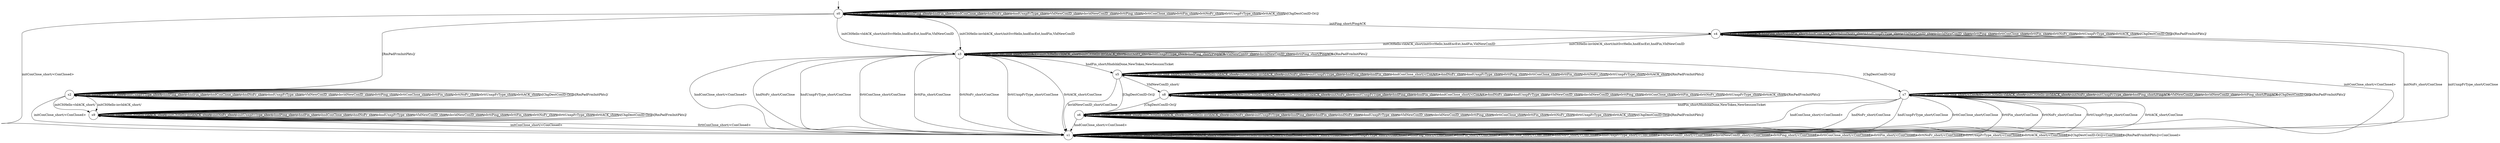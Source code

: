 digraph g {

s0 [shape="circle" label="s0"];
s1 [shape="circle" label="s1"];
s2 [shape="circle" label="s2"];
s3 [shape="circle" label="s3"];
s4 [shape="circle" label="s4"];
s5 [shape="circle" label="s5"];
s6 [shape="circle" label="s6"];
s7 [shape="circle" label="s7"];
s8 [shape="circle" label="s8"];
s9 [shape="circle" label="s9"];
s0 -> s4 [label="initPing_short/PingACK "];
s0 -> s1 [label="initConClose_short/<ConClosed> "];
s0 -> s3 [label="initCltHello-vldACK_short/initSvrHello,hndEncExt,hndFin,VldNewConID "];
s0 -> s3 [label="initCltHello-invldACK_short/initSvrHello,hndEncExt,hndFin,VldNewConID "];
s0 -> s0 [label="initNoFr_short/ "];
s0 -> s0 [label="initUnxpFrType_short/ "];
s0 -> s0 [label="hndPing_short/ "];
s0 -> s0 [label="hndFin_short/ "];
s0 -> s0 [label="hndConClose_short/ "];
s0 -> s0 [label="hndNoFr_short/ "];
s0 -> s0 [label="hndUnxpFrType_short/ "];
s0 -> s0 [label="VldNewConID_short/ "];
s0 -> s0 [label="InvldNewConID_short/ "];
s0 -> s0 [label="0rttPing_short/ "];
s0 -> s0 [label="0rttConClose_short/ "];
s0 -> s0 [label="0rttFin_short/ "];
s0 -> s0 [label="0rttNoFr_short/ "];
s0 -> s0 [label="0rttUnxpFrType_short/ "];
s0 -> s0 [label="0rttACK_short/ "];
s0 -> s0 [label="[ChgDestConID-Ori]/ "];
s0 -> s2 [label="[RmPadFrmInitPkts]/ "];
s1 -> s1 [label="initPing_short/<ConClosed> "];
s1 -> s1 [label="initConClose_short/<ConClosed> "];
s1 -> s1 [label="initCltHello-vldACK_short/<ConClosed> "];
s1 -> s1 [label="initCltHello-invldACK_short/<ConClosed> "];
s1 -> s1 [label="initNoFr_short/<ConClosed> "];
s1 -> s1 [label="initUnxpFrType_short/<ConClosed> "];
s1 -> s1 [label="hndPing_short/<ConClosed> "];
s1 -> s1 [label="hndFin_short/<ConClosed> "];
s1 -> s1 [label="hndConClose_short/<ConClosed> "];
s1 -> s1 [label="hndNoFr_short/<ConClosed> "];
s1 -> s1 [label="hndUnxpFrType_short/<ConClosed> "];
s1 -> s1 [label="VldNewConID_short/<ConClosed> "];
s1 -> s1 [label="InvldNewConID_short/<ConClosed> "];
s1 -> s1 [label="0rttPing_short/<ConClosed> "];
s1 -> s1 [label="0rttConClose_short/<ConClosed> "];
s1 -> s1 [label="0rttFin_short/<ConClosed> "];
s1 -> s1 [label="0rttNoFr_short/<ConClosed> "];
s1 -> s1 [label="0rttUnxpFrType_short/<ConClosed> "];
s1 -> s1 [label="0rttACK_short/<ConClosed> "];
s1 -> s1 [label="[ChgDestConID-Ori]/<ConClosed> "];
s1 -> s1 [label="[RmPadFrmInitPkts]/<ConClosed> "];
s2 -> s2 [label="initPing_short/ "];
s2 -> s1 [label="initConClose_short/<ConClosed> "];
s2 -> s9 [label="initCltHello-vldACK_short/ "];
s2 -> s9 [label="initCltHello-invldACK_short/ "];
s2 -> s2 [label="initNoFr_short/ "];
s2 -> s2 [label="initUnxpFrType_short/ "];
s2 -> s2 [label="hndPing_short/ "];
s2 -> s2 [label="hndFin_short/ "];
s2 -> s2 [label="hndConClose_short/ "];
s2 -> s2 [label="hndNoFr_short/ "];
s2 -> s2 [label="hndUnxpFrType_short/ "];
s2 -> s2 [label="VldNewConID_short/ "];
s2 -> s2 [label="InvldNewConID_short/ "];
s2 -> s2 [label="0rttPing_short/ "];
s2 -> s2 [label="0rttConClose_short/ "];
s2 -> s2 [label="0rttFin_short/ "];
s2 -> s2 [label="0rttNoFr_short/ "];
s2 -> s2 [label="0rttUnxpFrType_short/ "];
s2 -> s2 [label="0rttACK_short/ "];
s2 -> s2 [label="[ChgDestConID-Ori]/ "];
s2 -> s2 [label="[RmPadFrmInitPkts]/ "];
s3 -> s3 [label="initPing_short/ "];
s3 -> s3 [label="initConClose_short/<ConAct> "];
s3 -> s3 [label="initCltHello-vldACK_short/ "];
s3 -> s3 [label="initCltHello-invldACK_short/ "];
s3 -> s3 [label="initNoFr_short/ "];
s3 -> s3 [label="initUnxpFrType_short/ "];
s3 -> s3 [label="hndPing_short/PingACK "];
s3 -> s5 [label="hndFin_short/HndshkDone,NewToken,NewSessionTicket "];
s3 -> s1 [label="hndConClose_short/<ConClosed> "];
s3 -> s1 [label="hndNoFr_short/ConClose "];
s3 -> s1 [label="hndUnxpFrType_short/ConClose "];
s3 -> s3 [label="VldNewConID_short/ "];
s3 -> s3 [label="InvldNewConID_short/ "];
s3 -> s3 [label="0rttPing_short/PingACK "];
s3 -> s1 [label="0rttConClose_short/ConClose "];
s3 -> s1 [label="0rttFin_short/ConClose "];
s3 -> s1 [label="0rttNoFr_short/ConClose "];
s3 -> s1 [label="0rttUnxpFrType_short/ConClose "];
s3 -> s1 [label="0rttACK_short/ConClose "];
s3 -> s7 [label="[ChgDestConID-Ori]/ "];
s3 -> s3 [label="[RmPadFrmInitPkts]/ "];
s4 -> s4 [label="initPing_short/PingACK "];
s4 -> s1 [label="initConClose_short/<ConClosed> "];
s4 -> s3 [label="initCltHello-vldACK_short/initSvrHello,hndEncExt,hndFin,VldNewConID "];
s4 -> s3 [label="initCltHello-invldACK_short/initSvrHello,hndEncExt,hndFin,VldNewConID "];
s4 -> s1 [label="initNoFr_short/ConClose "];
s4 -> s1 [label="initUnxpFrType_short/ConClose "];
s4 -> s4 [label="hndPing_short/ "];
s4 -> s4 [label="hndFin_short/ "];
s4 -> s4 [label="hndConClose_short/ "];
s4 -> s4 [label="hndNoFr_short/ "];
s4 -> s4 [label="hndUnxpFrType_short/ "];
s4 -> s4 [label="VldNewConID_short/ "];
s4 -> s4 [label="InvldNewConID_short/ "];
s4 -> s4 [label="0rttPing_short/ "];
s4 -> s4 [label="0rttConClose_short/ "];
s4 -> s4 [label="0rttFin_short/ "];
s4 -> s4 [label="0rttNoFr_short/ "];
s4 -> s4 [label="0rttUnxpFrType_short/ "];
s4 -> s4 [label="0rttACK_short/ "];
s4 -> s4 [label="[ChgDestConID-Ori]/ "];
s4 -> s4 [label="[RmPadFrmInitPkts]/ "];
s5 -> s5 [label="initPing_short/ "];
s5 -> s5 [label="initConClose_short/<ConAct> "];
s5 -> s5 [label="initCltHello-vldACK_short/ "];
s5 -> s5 [label="initCltHello-invldACK_short/ "];
s5 -> s5 [label="initNoFr_short/ "];
s5 -> s5 [label="initUnxpFrType_short/ "];
s5 -> s5 [label="hndPing_short/ "];
s5 -> s5 [label="hndFin_short/ "];
s5 -> s5 [label="hndConClose_short/<ConAct> "];
s5 -> s5 [label="hndNoFr_short/ "];
s5 -> s5 [label="hndUnxpFrType_short/ "];
s5 -> s8 [label="VldNewConID_short/ "];
s5 -> s1 [label="InvldNewConID_short/ConClose "];
s5 -> s5 [label="0rttPing_short/ "];
s5 -> s5 [label="0rttConClose_short/ "];
s5 -> s5 [label="0rttFin_short/ "];
s5 -> s5 [label="0rttNoFr_short/ "];
s5 -> s5 [label="0rttUnxpFrType_short/ "];
s5 -> s5 [label="0rttACK_short/ "];
s5 -> s6 [label="[ChgDestConID-Ori]/ "];
s5 -> s5 [label="[RmPadFrmInitPkts]/ "];
s6 -> s6 [label="initPing_short/ "];
s6 -> s6 [label="initConClose_short/ "];
s6 -> s6 [label="initCltHello-vldACK_short/ "];
s6 -> s6 [label="initCltHello-invldACK_short/ "];
s6 -> s6 [label="initNoFr_short/ "];
s6 -> s6 [label="initUnxpFrType_short/ "];
s6 -> s6 [label="hndPing_short/ "];
s6 -> s6 [label="hndFin_short/ "];
s6 -> s1 [label="hndConClose_short/<ConClosed> "];
s6 -> s6 [label="hndNoFr_short/ "];
s6 -> s6 [label="hndUnxpFrType_short/ "];
s6 -> s6 [label="VldNewConID_short/ "];
s6 -> s6 [label="InvldNewConID_short/ "];
s6 -> s6 [label="0rttPing_short/ "];
s6 -> s6 [label="0rttConClose_short/ "];
s6 -> s6 [label="0rttFin_short/ "];
s6 -> s6 [label="0rttNoFr_short/ "];
s6 -> s6 [label="0rttUnxpFrType_short/ "];
s6 -> s6 [label="0rttACK_short/ "];
s6 -> s6 [label="[ChgDestConID-Ori]/ "];
s6 -> s6 [label="[RmPadFrmInitPkts]/ "];
s7 -> s7 [label="initPing_short/ "];
s7 -> s7 [label="initConClose_short/<ConAct> "];
s7 -> s7 [label="initCltHello-vldACK_short/ "];
s7 -> s7 [label="initCltHello-invldACK_short/ "];
s7 -> s7 [label="initNoFr_short/ "];
s7 -> s7 [label="initUnxpFrType_short/ "];
s7 -> s7 [label="hndPing_short/PingACK "];
s7 -> s6 [label="hndFin_short/HndshkDone,NewToken,NewSessionTicket "];
s7 -> s1 [label="hndConClose_short/<ConClosed> "];
s7 -> s1 [label="hndNoFr_short/ConClose "];
s7 -> s1 [label="hndUnxpFrType_short/ConClose "];
s7 -> s7 [label="VldNewConID_short/ "];
s7 -> s7 [label="InvldNewConID_short/ "];
s7 -> s7 [label="0rttPing_short/PingACK "];
s7 -> s1 [label="0rttConClose_short/ConClose "];
s7 -> s1 [label="0rttFin_short/ConClose "];
s7 -> s1 [label="0rttNoFr_short/ConClose "];
s7 -> s1 [label="0rttUnxpFrType_short/ConClose "];
s7 -> s1 [label="0rttACK_short/ConClose "];
s7 -> s7 [label="[ChgDestConID-Ori]/ "];
s7 -> s7 [label="[RmPadFrmInitPkts]/ "];
s8 -> s8 [label="initPing_short/ "];
s8 -> s8 [label="initConClose_short/<ConAct> "];
s8 -> s8 [label="initCltHello-vldACK_short/ "];
s8 -> s8 [label="initCltHello-invldACK_short/ "];
s8 -> s8 [label="initNoFr_short/ "];
s8 -> s8 [label="initUnxpFrType_short/ "];
s8 -> s8 [label="hndPing_short/ "];
s8 -> s8 [label="hndFin_short/ "];
s8 -> s8 [label="hndConClose_short/<ConAct> "];
s8 -> s8 [label="hndNoFr_short/ "];
s8 -> s8 [label="hndUnxpFrType_short/ "];
s8 -> s8 [label="VldNewConID_short/ "];
s8 -> s8 [label="InvldNewConID_short/ "];
s8 -> s8 [label="0rttPing_short/ "];
s8 -> s8 [label="0rttConClose_short/ "];
s8 -> s8 [label="0rttFin_short/ "];
s8 -> s8 [label="0rttNoFr_short/ "];
s8 -> s8 [label="0rttUnxpFrType_short/ "];
s8 -> s8 [label="0rttACK_short/ "];
s8 -> s6 [label="[ChgDestConID-Ori]/ "];
s8 -> s8 [label="[RmPadFrmInitPkts]/ "];
s9 -> s9 [label="initPing_short/ "];
s9 -> s1 [label="initConClose_short/<ConClosed> "];
s9 -> s9 [label="initCltHello-vldACK_short/ "];
s9 -> s9 [label="initCltHello-invldACK_short/ "];
s9 -> s9 [label="initNoFr_short/ "];
s9 -> s9 [label="initUnxpFrType_short/ "];
s9 -> s9 [label="hndPing_short/ "];
s9 -> s9 [label="hndFin_short/ "];
s9 -> s9 [label="hndConClose_short/ "];
s9 -> s9 [label="hndNoFr_short/ "];
s9 -> s9 [label="hndUnxpFrType_short/ "];
s9 -> s9 [label="VldNewConID_short/ "];
s9 -> s9 [label="InvldNewConID_short/ "];
s9 -> s9 [label="0rttPing_short/ "];
s9 -> s1 [label="0rttConClose_short/<ConClosed> "];
s9 -> s9 [label="0rttFin_short/ "];
s9 -> s9 [label="0rttNoFr_short/ "];
s9 -> s9 [label="0rttUnxpFrType_short/ "];
s9 -> s9 [label="0rttACK_short/ "];
s9 -> s9 [label="[ChgDestConID-Ori]/ "];
s9 -> s9 [label="[RmPadFrmInitPkts]/ "];

__start0 [label="" shape="none" width="0" height="0"];
__start0 -> s0;

}
